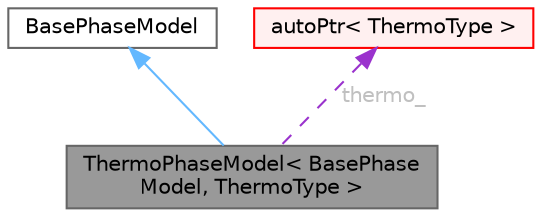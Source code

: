 digraph "ThermoPhaseModel&lt; BasePhaseModel, ThermoType &gt;"
{
 // LATEX_PDF_SIZE
  bgcolor="transparent";
  edge [fontname=Helvetica,fontsize=10,labelfontname=Helvetica,labelfontsize=10];
  node [fontname=Helvetica,fontsize=10,shape=box,height=0.2,width=0.4];
  Node1 [id="Node000001",label="ThermoPhaseModel\< BasePhase\lModel, ThermoType \>",height=0.2,width=0.4,color="gray40", fillcolor="grey60", style="filled", fontcolor="black",tooltip="Class which represents a phase with a thermodynamic model. Provides access to the thermodynamic varia..."];
  Node2 -> Node1 [id="edge1_Node000001_Node000002",dir="back",color="steelblue1",style="solid",tooltip=" "];
  Node2 [id="Node000002",label="BasePhaseModel",height=0.2,width=0.4,color="gray40", fillcolor="white", style="filled",tooltip=" "];
  Node3 -> Node1 [id="edge2_Node000001_Node000003",dir="back",color="darkorchid3",style="dashed",tooltip=" ",label=" thermo_",fontcolor="grey" ];
  Node3 [id="Node000003",label="autoPtr\< ThermoType \>",height=0.2,width=0.4,color="red", fillcolor="#FFF0F0", style="filled",URL="$classFoam_1_1autoPtr.html",tooltip=" "];
}
